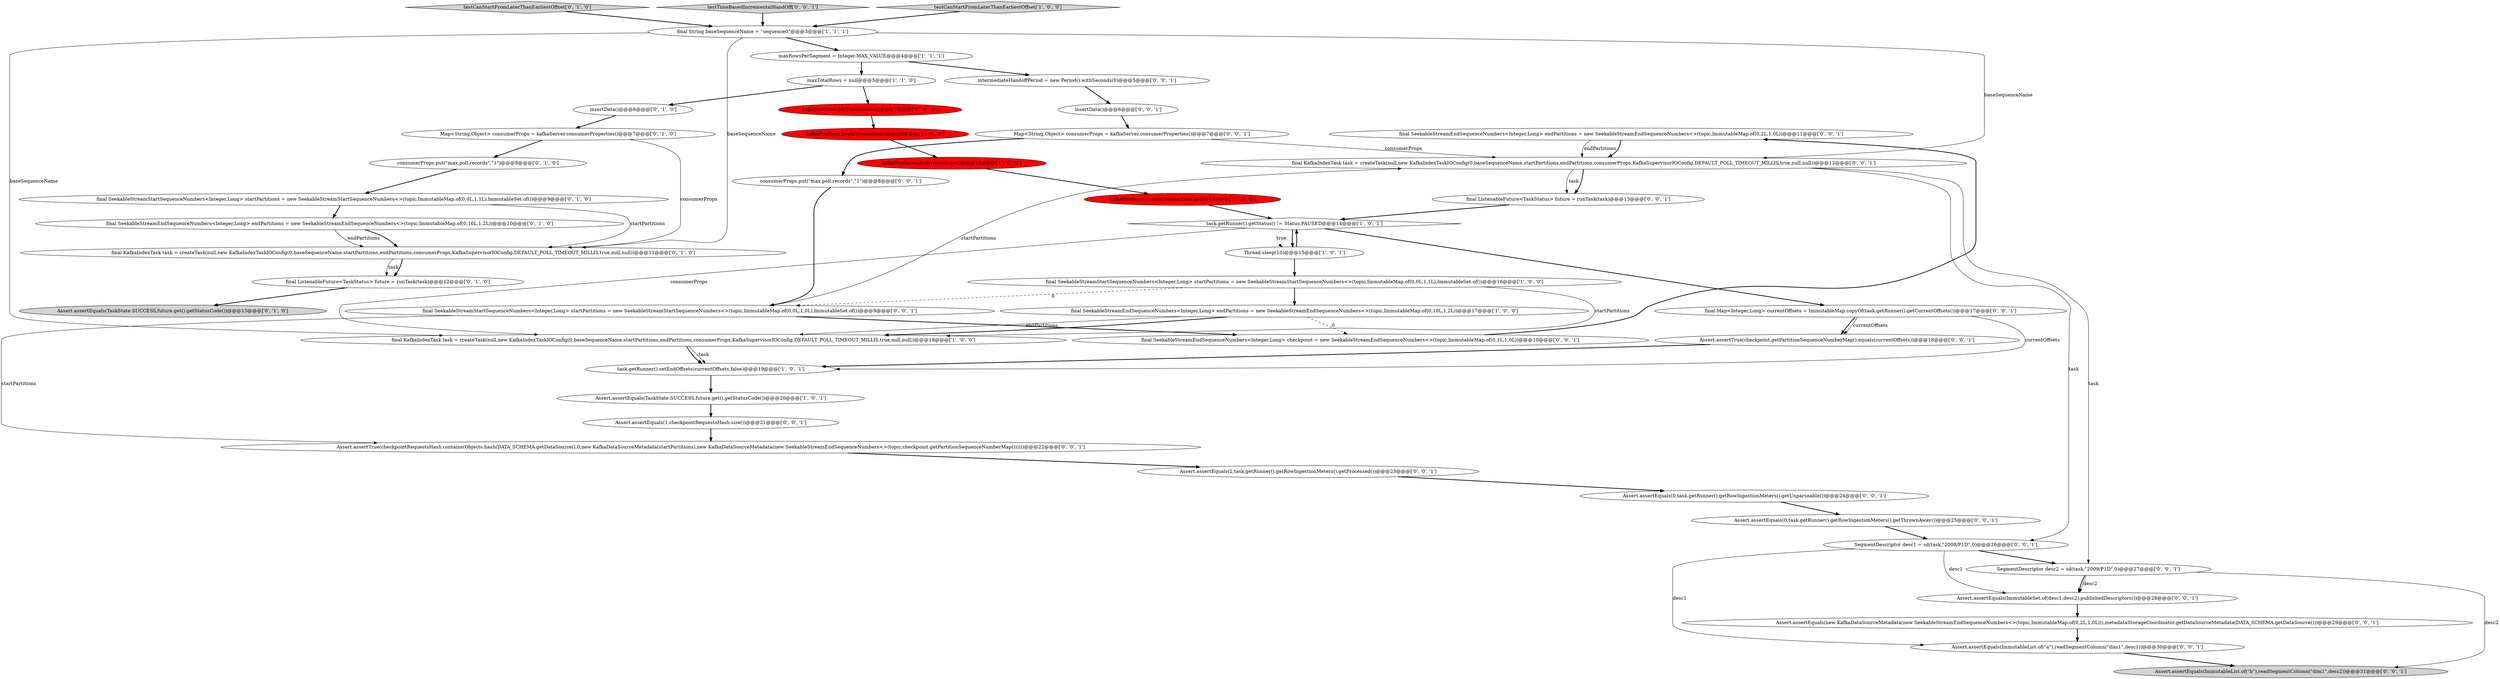 digraph {
28 [style = filled, label = "final SeekableStreamEndSequenceNumbers<Integer,Long> endPartitions = new SeekableStreamEndSequenceNumbers<>(topic,ImmutableMap.of(0,2L,1,0L))@@@11@@@['0', '0', '1']", fillcolor = white, shape = ellipse image = "AAA0AAABBB3BBB"];
11 [style = filled, label = "maxTotalRows = null@@@5@@@['1', '1', '0']", fillcolor = white, shape = ellipse image = "AAA0AAABBB1BBB"];
43 [style = filled, label = "final KafkaIndexTask task = createTask(null,new KafkaIndexTaskIOConfig(0,baseSequenceName,startPartitions,endPartitions,consumerProps,KafkaSupervisorIOConfig.DEFAULT_POLL_TIMEOUT_MILLIS,true,null,null))@@@12@@@['0', '0', '1']", fillcolor = white, shape = ellipse image = "AAA0AAABBB3BBB"];
4 [style = filled, label = "kafkaProducer.commitTransaction()@@@12@@@['1', '0', '0']", fillcolor = red, shape = ellipse image = "AAA1AAABBB1BBB"];
7 [style = filled, label = "Assert.assertEquals(TaskState.SUCCESS,future.get().getStatusCode())@@@20@@@['1', '0', '1']", fillcolor = white, shape = ellipse image = "AAA0AAABBB1BBB"];
14 [style = filled, label = "final KafkaIndexTask task = createTask(null,new KafkaIndexTaskIOConfig(0,baseSequenceName,startPartitions,endPartitions,consumerProps,KafkaSupervisorIOConfig.DEFAULT_POLL_TIMEOUT_MILLIS,true,null,null))@@@18@@@['1', '0', '0']", fillcolor = white, shape = ellipse image = "AAA0AAABBB1BBB"];
36 [style = filled, label = "Assert.assertEquals(0,task.getRunner().getRowIngestionMeters().getThrownAway())@@@25@@@['0', '0', '1']", fillcolor = white, shape = ellipse image = "AAA0AAABBB3BBB"];
34 [style = filled, label = "insertData()@@@6@@@['0', '0', '1']", fillcolor = white, shape = ellipse image = "AAA0AAABBB3BBB"];
44 [style = filled, label = "final ListenableFuture<TaskStatus> future = runTask(task)@@@13@@@['0', '0', '1']", fillcolor = white, shape = ellipse image = "AAA0AAABBB3BBB"];
21 [style = filled, label = "testCanStartFromLaterThanEarliestOffset['0', '1', '0']", fillcolor = lightgray, shape = diamond image = "AAA0AAABBB2BBB"];
23 [style = filled, label = "final KafkaIndexTask task = createTask(null,new KafkaIndexTaskIOConfig(0,baseSequenceName,startPartitions,endPartitions,consumerProps,KafkaSupervisorIOConfig.DEFAULT_POLL_TIMEOUT_MILLIS,true,null,null))@@@11@@@['0', '1', '0']", fillcolor = white, shape = ellipse image = "AAA0AAABBB2BBB"];
39 [style = filled, label = "final SeekableStreamStartSequenceNumbers<Integer,Long> startPartitions = new SeekableStreamStartSequenceNumbers<>(topic,ImmutableMap.of(0,0L,1,0L),ImmutableSet.of())@@@9@@@['0', '0', '1']", fillcolor = white, shape = ellipse image = "AAA0AAABBB3BBB"];
1 [style = filled, label = "final SeekableStreamStartSequenceNumbers<Integer,Long> startPartitions = new SeekableStreamStartSequenceNumbers<>(topic,ImmutableMap.of(0,0L,1,1L),ImmutableSet.of())@@@16@@@['1', '0', '0']", fillcolor = white, shape = ellipse image = "AAA0AAABBB1BBB"];
10 [style = filled, label = "final String baseSequenceName = \"sequence0\"@@@3@@@['1', '1', '1']", fillcolor = white, shape = ellipse image = "AAA0AAABBB1BBB"];
9 [style = filled, label = "maxRowsPerSegment = Integer.MAX_VALUE@@@4@@@['1', '1', '1']", fillcolor = white, shape = ellipse image = "AAA0AAABBB1BBB"];
32 [style = filled, label = "Assert.assertEquals(ImmutableSet.of(desc1,desc2),publishedDescriptors())@@@28@@@['0', '0', '1']", fillcolor = white, shape = ellipse image = "AAA0AAABBB3BBB"];
35 [style = filled, label = "Assert.assertEquals(1,checkpointRequestsHash.size())@@@21@@@['0', '0', '1']", fillcolor = white, shape = ellipse image = "AAA0AAABBB3BBB"];
41 [style = filled, label = "testTimeBasedIncrementalHandOff['0', '0', '1']", fillcolor = lightgray, shape = diamond image = "AAA0AAABBB3BBB"];
8 [style = filled, label = "kafkaProducer.send(record).get()@@@10@@@['1', '0', '0']", fillcolor = red, shape = ellipse image = "AAA1AAABBB1BBB"];
25 [style = filled, label = "Assert.assertEquals(0,task.getRunner().getRowIngestionMeters().getUnparseable())@@@24@@@['0', '0', '1']", fillcolor = white, shape = ellipse image = "AAA0AAABBB3BBB"];
12 [style = filled, label = "kafkaProducer.initTransactions()@@@7@@@['1', '0', '0']", fillcolor = red, shape = ellipse image = "AAA1AAABBB1BBB"];
2 [style = filled, label = "task.getRunner().setEndOffsets(currentOffsets,false)@@@19@@@['1', '0', '1']", fillcolor = white, shape = ellipse image = "AAA0AAABBB1BBB"];
0 [style = filled, label = "final SeekableStreamEndSequenceNumbers<Integer,Long> endPartitions = new SeekableStreamEndSequenceNumbers<>(topic,ImmutableMap.of(0,10L,1,2L))@@@17@@@['1', '0', '0']", fillcolor = white, shape = ellipse image = "AAA0AAABBB1BBB"];
27 [style = filled, label = "Assert.assertEquals(new KafkaDataSourceMetadata(new SeekableStreamEndSequenceNumbers<>(topic,ImmutableMap.of(0,2L,1,0L))),metadataStorageCoordinator.getDataSourceMetadata(DATA_SCHEMA.getDataSource()))@@@29@@@['0', '0', '1']", fillcolor = white, shape = ellipse image = "AAA0AAABBB3BBB"];
40 [style = filled, label = "Assert.assertEquals(2,task.getRunner().getRowIngestionMeters().getProcessed())@@@23@@@['0', '0', '1']", fillcolor = white, shape = ellipse image = "AAA0AAABBB3BBB"];
16 [style = filled, label = "final SeekableStreamEndSequenceNumbers<Integer,Long> endPartitions = new SeekableStreamEndSequenceNumbers<>(topic,ImmutableMap.of(0,10L,1,2L))@@@10@@@['0', '1', '0']", fillcolor = white, shape = ellipse image = "AAA0AAABBB2BBB"];
19 [style = filled, label = "Assert.assertEquals(TaskState.SUCCESS,future.get().getStatusCode())@@@13@@@['0', '1', '0']", fillcolor = lightgray, shape = ellipse image = "AAA0AAABBB2BBB"];
26 [style = filled, label = "SegmentDescriptor desc1 = sd(task,\"2008/P1D\",0)@@@26@@@['0', '0', '1']", fillcolor = white, shape = ellipse image = "AAA0AAABBB3BBB"];
6 [style = filled, label = "Thread.sleep(10)@@@15@@@['1', '0', '1']", fillcolor = white, shape = ellipse image = "AAA0AAABBB1BBB"];
33 [style = filled, label = "final Map<Integer,Long> currentOffsets = ImmutableMap.copyOf(task.getRunner().getCurrentOffsets())@@@17@@@['0', '0', '1']", fillcolor = white, shape = ellipse image = "AAA0AAABBB3BBB"];
24 [style = filled, label = "Map<String,Object> consumerProps = kafkaServer.consumerProperties()@@@7@@@['0', '0', '1']", fillcolor = white, shape = ellipse image = "AAA0AAABBB3BBB"];
30 [style = filled, label = "Assert.assertEquals(ImmutableList.of(\"b\"),readSegmentColumn(\"dim1\",desc2))@@@31@@@['0', '0', '1']", fillcolor = lightgray, shape = ellipse image = "AAA0AAABBB3BBB"];
20 [style = filled, label = "insertData()@@@6@@@['0', '1', '0']", fillcolor = white, shape = ellipse image = "AAA0AAABBB2BBB"];
5 [style = filled, label = "kafkaProducer.beginTransaction()@@@8@@@['1', '0', '0']", fillcolor = red, shape = ellipse image = "AAA1AAABBB1BBB"];
45 [style = filled, label = "Assert.assertTrue(checkpointRequestsHash.contains(Objects.hash(DATA_SCHEMA.getDataSource(),0,new KafkaDataSourceMetadata(startPartitions),new KafkaDataSourceMetadata(new SeekableStreamEndSequenceNumbers<>(topic,checkpoint.getPartitionSequenceNumberMap())))))@@@22@@@['0', '0', '1']", fillcolor = white, shape = ellipse image = "AAA0AAABBB3BBB"];
29 [style = filled, label = "Assert.assertTrue(checkpoint.getPartitionSequenceNumberMap().equals(currentOffsets))@@@18@@@['0', '0', '1']", fillcolor = white, shape = ellipse image = "AAA0AAABBB3BBB"];
3 [style = filled, label = "testCanStartFromLaterThanEarliestOffset['1', '0', '0']", fillcolor = lightgray, shape = diamond image = "AAA0AAABBB1BBB"];
18 [style = filled, label = "final ListenableFuture<TaskStatus> future = runTask(task)@@@12@@@['0', '1', '0']", fillcolor = white, shape = ellipse image = "AAA0AAABBB2BBB"];
38 [style = filled, label = "intermediateHandoffPeriod = new Period().withSeconds(0)@@@5@@@['0', '0', '1']", fillcolor = white, shape = ellipse image = "AAA0AAABBB3BBB"];
42 [style = filled, label = "final SeekableStreamEndSequenceNumbers<Integer,Long> checkpoint = new SeekableStreamEndSequenceNumbers<>(topic,ImmutableMap.of(0,1L,1,0L))@@@10@@@['0', '0', '1']", fillcolor = white, shape = ellipse image = "AAA0AAABBB3BBB"];
13 [style = filled, label = "task.getRunner().getStatus() != Status.PAUSED@@@14@@@['1', '0', '1']", fillcolor = white, shape = diamond image = "AAA0AAABBB1BBB"];
37 [style = filled, label = "Assert.assertEquals(ImmutableList.of(\"a\"),readSegmentColumn(\"dim1\",desc1))@@@30@@@['0', '0', '1']", fillcolor = white, shape = ellipse image = "AAA0AAABBB3BBB"];
15 [style = filled, label = "Map<String,Object> consumerProps = kafkaServer.consumerProperties()@@@7@@@['0', '1', '0']", fillcolor = white, shape = ellipse image = "AAA0AAABBB2BBB"];
17 [style = filled, label = "final SeekableStreamStartSequenceNumbers<Integer,Long> startPartitions = new SeekableStreamStartSequenceNumbers<>(topic,ImmutableMap.of(0,0L,1,1L),ImmutableSet.of())@@@9@@@['0', '1', '0']", fillcolor = white, shape = ellipse image = "AAA0AAABBB2BBB"];
22 [style = filled, label = "consumerProps.put(\"max.poll.records\",\"1\")@@@8@@@['0', '1', '0']", fillcolor = white, shape = ellipse image = "AAA0AAABBB2BBB"];
31 [style = filled, label = "SegmentDescriptor desc2 = sd(task,\"2009/P1D\",0)@@@27@@@['0', '0', '1']", fillcolor = white, shape = ellipse image = "AAA0AAABBB3BBB"];
46 [style = filled, label = "consumerProps.put(\"max.poll.records\",\"1\")@@@8@@@['0', '0', '1']", fillcolor = white, shape = ellipse image = "AAA0AAABBB3BBB"];
13->6 [style = dotted, label="true"];
10->43 [style = solid, label="baseSequenceName"];
11->20 [style = bold, label=""];
5->8 [style = bold, label=""];
21->10 [style = bold, label=""];
1->39 [style = dashed, label="0"];
28->43 [style = solid, label="endPartitions"];
12->5 [style = bold, label=""];
9->11 [style = bold, label=""];
14->2 [style = solid, label="task"];
25->36 [style = bold, label=""];
31->32 [style = bold, label=""];
37->30 [style = bold, label=""];
39->43 [style = solid, label="startPartitions"];
31->32 [style = solid, label="desc2"];
4->13 [style = bold, label=""];
18->19 [style = bold, label=""];
7->35 [style = bold, label=""];
40->25 [style = bold, label=""];
0->14 [style = solid, label="endPartitions"];
43->44 [style = solid, label="task"];
32->27 [style = bold, label=""];
39->45 [style = solid, label="startPartitions"];
11->12 [style = bold, label=""];
31->30 [style = solid, label="desc2"];
1->0 [style = bold, label=""];
16->23 [style = bold, label=""];
46->39 [style = bold, label=""];
36->26 [style = bold, label=""];
41->10 [style = bold, label=""];
1->14 [style = solid, label="startPartitions"];
24->43 [style = solid, label="consumerProps"];
13->14 [style = solid, label="consumerProps"];
43->31 [style = solid, label="task"];
15->22 [style = bold, label=""];
33->29 [style = bold, label=""];
10->14 [style = solid, label="baseSequenceName"];
6->1 [style = bold, label=""];
3->10 [style = bold, label=""];
26->37 [style = solid, label="desc1"];
27->37 [style = bold, label=""];
0->14 [style = bold, label=""];
29->2 [style = bold, label=""];
26->31 [style = bold, label=""];
34->24 [style = bold, label=""];
0->42 [style = dashed, label="0"];
28->43 [style = bold, label=""];
6->13 [style = bold, label=""];
10->23 [style = solid, label="baseSequenceName"];
26->32 [style = solid, label="desc1"];
38->34 [style = bold, label=""];
33->2 [style = solid, label="currentOffsets"];
35->45 [style = bold, label=""];
22->17 [style = bold, label=""];
17->23 [style = solid, label="startPartitions"];
44->13 [style = bold, label=""];
10->9 [style = bold, label=""];
14->2 [style = bold, label=""];
16->23 [style = solid, label="endPartitions"];
33->29 [style = solid, label="currentOffsets"];
8->4 [style = bold, label=""];
13->6 [style = bold, label=""];
2->7 [style = bold, label=""];
42->28 [style = bold, label=""];
9->38 [style = bold, label=""];
13->33 [style = bold, label=""];
39->42 [style = bold, label=""];
20->15 [style = bold, label=""];
43->44 [style = bold, label=""];
23->18 [style = solid, label="task"];
23->18 [style = bold, label=""];
24->46 [style = bold, label=""];
15->23 [style = solid, label="consumerProps"];
17->16 [style = bold, label=""];
45->40 [style = bold, label=""];
43->26 [style = solid, label="task"];
}
